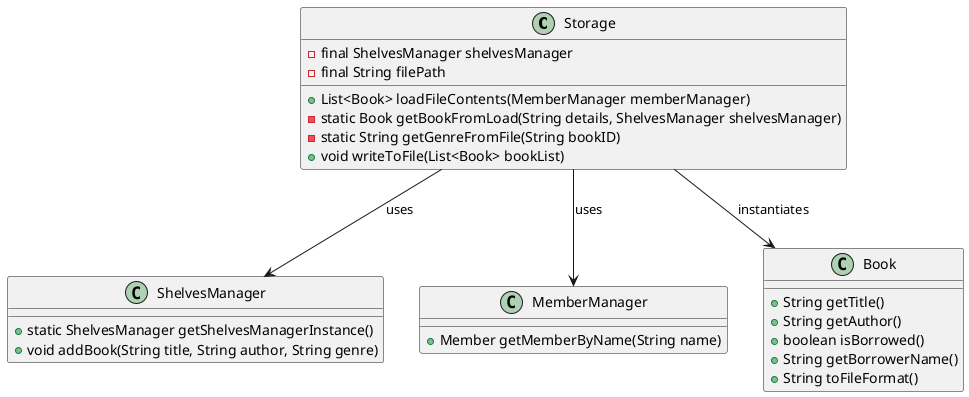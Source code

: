 <puml width="200">
@startuml

class Storage {
    - final ShelvesManager shelvesManager
    - final String filePath

    + List<Book> loadFileContents(MemberManager memberManager)
    - static Book getBookFromLoad(String details, ShelvesManager shelvesManager)
    - static String getGenreFromFile(String bookID)
    + void writeToFile(List<Book> bookList)
}

class ShelvesManager {
    + static ShelvesManager getShelvesManagerInstance()
    + void addBook(String title, String author, String genre)
}

class MemberManager {
    + Member getMemberByName(String name)
}

class Book {
    + String getTitle()
    + String getAuthor()
    + boolean isBorrowed()
    + String getBorrowerName()
    + String toFileFormat()
}

Storage --> ShelvesManager : uses
Storage --> MemberManager : uses
Storage --> Book : instantiates
@enduml